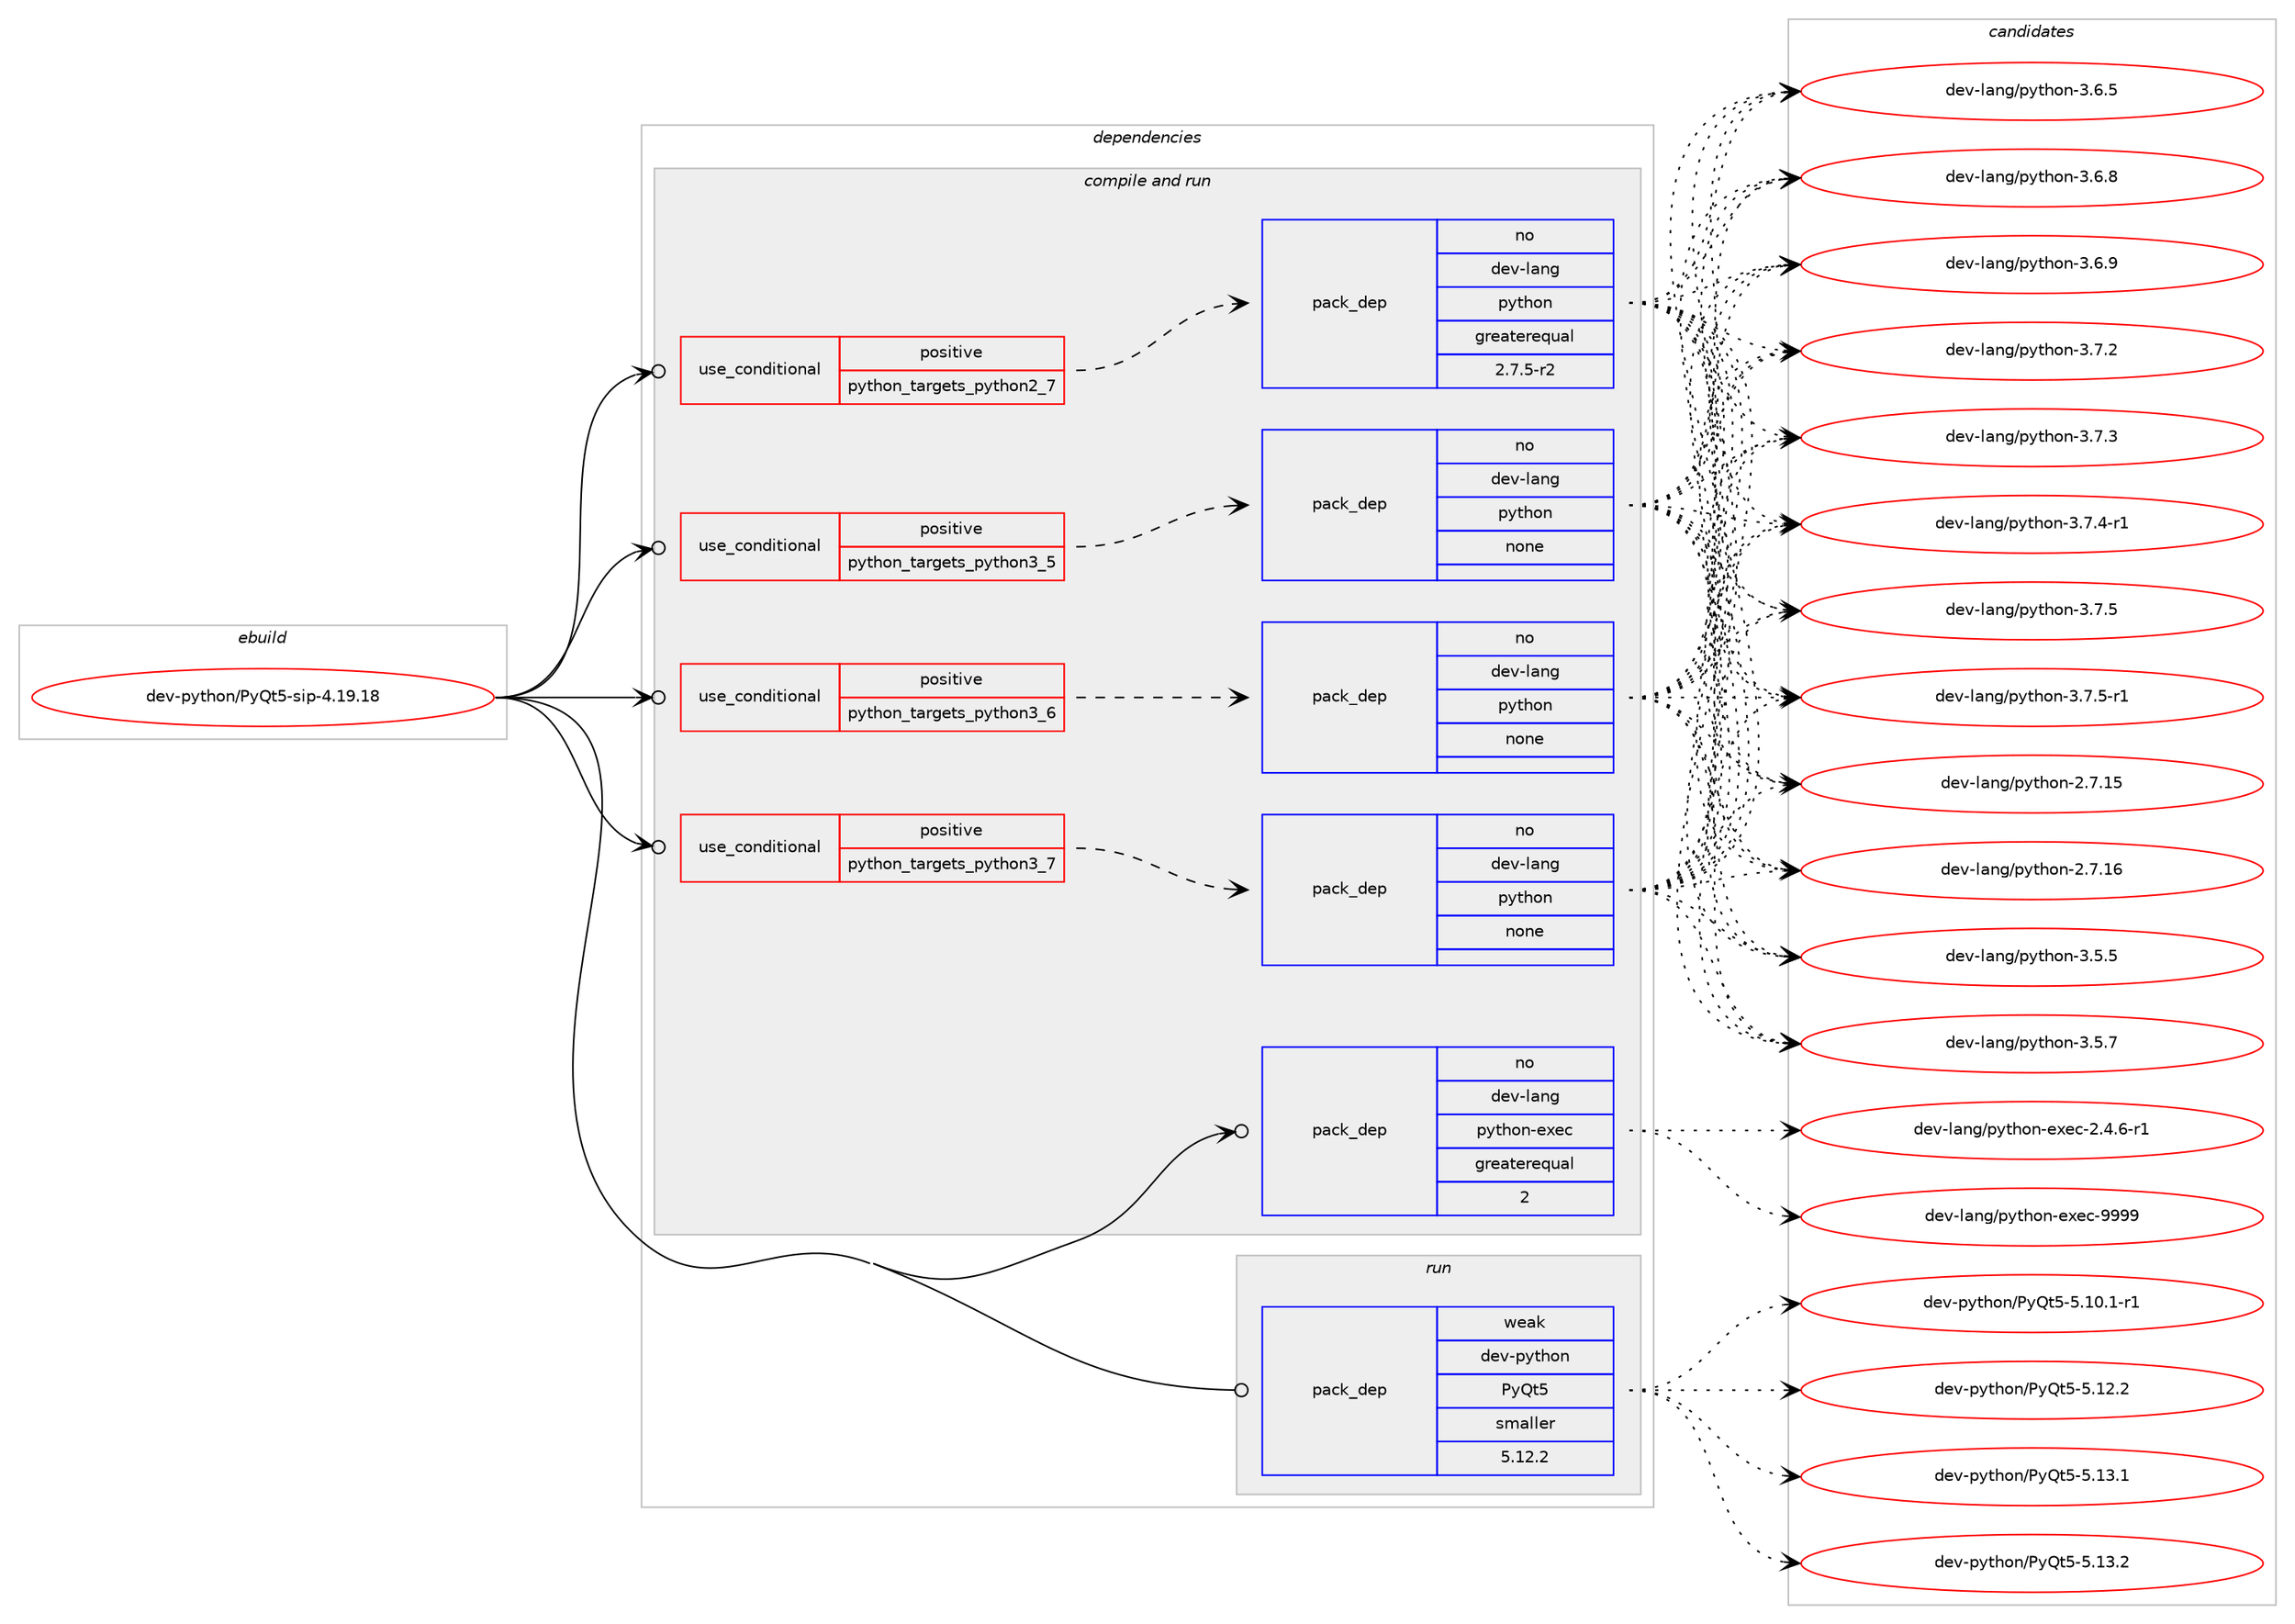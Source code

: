 digraph prolog {

# *************
# Graph options
# *************

newrank=true;
concentrate=true;
compound=true;
graph [rankdir=LR,fontname=Helvetica,fontsize=10,ranksep=1.5];#, ranksep=2.5, nodesep=0.2];
edge  [arrowhead=vee];
node  [fontname=Helvetica,fontsize=10];

# **********
# The ebuild
# **********

subgraph cluster_leftcol {
color=gray;
label=<<i>ebuild</i>>;
id [label="dev-python/PyQt5-sip-4.19.18", color=red, width=4, href="../dev-python/PyQt5-sip-4.19.18.svg"];
}

# ****************
# The dependencies
# ****************

subgraph cluster_midcol {
color=gray;
label=<<i>dependencies</i>>;
subgraph cluster_compile {
fillcolor="#eeeeee";
style=filled;
label=<<i>compile</i>>;
}
subgraph cluster_compileandrun {
fillcolor="#eeeeee";
style=filled;
label=<<i>compile and run</i>>;
subgraph cond135795 {
dependency593078 [label=<<TABLE BORDER="0" CELLBORDER="1" CELLSPACING="0" CELLPADDING="4"><TR><TD ROWSPAN="3" CELLPADDING="10">use_conditional</TD></TR><TR><TD>positive</TD></TR><TR><TD>python_targets_python2_7</TD></TR></TABLE>>, shape=none, color=red];
subgraph pack445513 {
dependency593079 [label=<<TABLE BORDER="0" CELLBORDER="1" CELLSPACING="0" CELLPADDING="4" WIDTH="220"><TR><TD ROWSPAN="6" CELLPADDING="30">pack_dep</TD></TR><TR><TD WIDTH="110">no</TD></TR><TR><TD>dev-lang</TD></TR><TR><TD>python</TD></TR><TR><TD>greaterequal</TD></TR><TR><TD>2.7.5-r2</TD></TR></TABLE>>, shape=none, color=blue];
}
dependency593078:e -> dependency593079:w [weight=20,style="dashed",arrowhead="vee"];
}
id:e -> dependency593078:w [weight=20,style="solid",arrowhead="odotvee"];
subgraph cond135796 {
dependency593080 [label=<<TABLE BORDER="0" CELLBORDER="1" CELLSPACING="0" CELLPADDING="4"><TR><TD ROWSPAN="3" CELLPADDING="10">use_conditional</TD></TR><TR><TD>positive</TD></TR><TR><TD>python_targets_python3_5</TD></TR></TABLE>>, shape=none, color=red];
subgraph pack445514 {
dependency593081 [label=<<TABLE BORDER="0" CELLBORDER="1" CELLSPACING="0" CELLPADDING="4" WIDTH="220"><TR><TD ROWSPAN="6" CELLPADDING="30">pack_dep</TD></TR><TR><TD WIDTH="110">no</TD></TR><TR><TD>dev-lang</TD></TR><TR><TD>python</TD></TR><TR><TD>none</TD></TR><TR><TD></TD></TR></TABLE>>, shape=none, color=blue];
}
dependency593080:e -> dependency593081:w [weight=20,style="dashed",arrowhead="vee"];
}
id:e -> dependency593080:w [weight=20,style="solid",arrowhead="odotvee"];
subgraph cond135797 {
dependency593082 [label=<<TABLE BORDER="0" CELLBORDER="1" CELLSPACING="0" CELLPADDING="4"><TR><TD ROWSPAN="3" CELLPADDING="10">use_conditional</TD></TR><TR><TD>positive</TD></TR><TR><TD>python_targets_python3_6</TD></TR></TABLE>>, shape=none, color=red];
subgraph pack445515 {
dependency593083 [label=<<TABLE BORDER="0" CELLBORDER="1" CELLSPACING="0" CELLPADDING="4" WIDTH="220"><TR><TD ROWSPAN="6" CELLPADDING="30">pack_dep</TD></TR><TR><TD WIDTH="110">no</TD></TR><TR><TD>dev-lang</TD></TR><TR><TD>python</TD></TR><TR><TD>none</TD></TR><TR><TD></TD></TR></TABLE>>, shape=none, color=blue];
}
dependency593082:e -> dependency593083:w [weight=20,style="dashed",arrowhead="vee"];
}
id:e -> dependency593082:w [weight=20,style="solid",arrowhead="odotvee"];
subgraph cond135798 {
dependency593084 [label=<<TABLE BORDER="0" CELLBORDER="1" CELLSPACING="0" CELLPADDING="4"><TR><TD ROWSPAN="3" CELLPADDING="10">use_conditional</TD></TR><TR><TD>positive</TD></TR><TR><TD>python_targets_python3_7</TD></TR></TABLE>>, shape=none, color=red];
subgraph pack445516 {
dependency593085 [label=<<TABLE BORDER="0" CELLBORDER="1" CELLSPACING="0" CELLPADDING="4" WIDTH="220"><TR><TD ROWSPAN="6" CELLPADDING="30">pack_dep</TD></TR><TR><TD WIDTH="110">no</TD></TR><TR><TD>dev-lang</TD></TR><TR><TD>python</TD></TR><TR><TD>none</TD></TR><TR><TD></TD></TR></TABLE>>, shape=none, color=blue];
}
dependency593084:e -> dependency593085:w [weight=20,style="dashed",arrowhead="vee"];
}
id:e -> dependency593084:w [weight=20,style="solid",arrowhead="odotvee"];
subgraph pack445517 {
dependency593086 [label=<<TABLE BORDER="0" CELLBORDER="1" CELLSPACING="0" CELLPADDING="4" WIDTH="220"><TR><TD ROWSPAN="6" CELLPADDING="30">pack_dep</TD></TR><TR><TD WIDTH="110">no</TD></TR><TR><TD>dev-lang</TD></TR><TR><TD>python-exec</TD></TR><TR><TD>greaterequal</TD></TR><TR><TD>2</TD></TR></TABLE>>, shape=none, color=blue];
}
id:e -> dependency593086:w [weight=20,style="solid",arrowhead="odotvee"];
}
subgraph cluster_run {
fillcolor="#eeeeee";
style=filled;
label=<<i>run</i>>;
subgraph pack445518 {
dependency593087 [label=<<TABLE BORDER="0" CELLBORDER="1" CELLSPACING="0" CELLPADDING="4" WIDTH="220"><TR><TD ROWSPAN="6" CELLPADDING="30">pack_dep</TD></TR><TR><TD WIDTH="110">weak</TD></TR><TR><TD>dev-python</TD></TR><TR><TD>PyQt5</TD></TR><TR><TD>smaller</TD></TR><TR><TD>5.12.2</TD></TR></TABLE>>, shape=none, color=blue];
}
id:e -> dependency593087:w [weight=20,style="solid",arrowhead="odot"];
}
}

# **************
# The candidates
# **************

subgraph cluster_choices {
rank=same;
color=gray;
label=<<i>candidates</i>>;

subgraph choice445513 {
color=black;
nodesep=1;
choice10010111845108971101034711212111610411111045504655464953 [label="dev-lang/python-2.7.15", color=red, width=4,href="../dev-lang/python-2.7.15.svg"];
choice10010111845108971101034711212111610411111045504655464954 [label="dev-lang/python-2.7.16", color=red, width=4,href="../dev-lang/python-2.7.16.svg"];
choice100101118451089711010347112121116104111110455146534653 [label="dev-lang/python-3.5.5", color=red, width=4,href="../dev-lang/python-3.5.5.svg"];
choice100101118451089711010347112121116104111110455146534655 [label="dev-lang/python-3.5.7", color=red, width=4,href="../dev-lang/python-3.5.7.svg"];
choice100101118451089711010347112121116104111110455146544653 [label="dev-lang/python-3.6.5", color=red, width=4,href="../dev-lang/python-3.6.5.svg"];
choice100101118451089711010347112121116104111110455146544656 [label="dev-lang/python-3.6.8", color=red, width=4,href="../dev-lang/python-3.6.8.svg"];
choice100101118451089711010347112121116104111110455146544657 [label="dev-lang/python-3.6.9", color=red, width=4,href="../dev-lang/python-3.6.9.svg"];
choice100101118451089711010347112121116104111110455146554650 [label="dev-lang/python-3.7.2", color=red, width=4,href="../dev-lang/python-3.7.2.svg"];
choice100101118451089711010347112121116104111110455146554651 [label="dev-lang/python-3.7.3", color=red, width=4,href="../dev-lang/python-3.7.3.svg"];
choice1001011184510897110103471121211161041111104551465546524511449 [label="dev-lang/python-3.7.4-r1", color=red, width=4,href="../dev-lang/python-3.7.4-r1.svg"];
choice100101118451089711010347112121116104111110455146554653 [label="dev-lang/python-3.7.5", color=red, width=4,href="../dev-lang/python-3.7.5.svg"];
choice1001011184510897110103471121211161041111104551465546534511449 [label="dev-lang/python-3.7.5-r1", color=red, width=4,href="../dev-lang/python-3.7.5-r1.svg"];
dependency593079:e -> choice10010111845108971101034711212111610411111045504655464953:w [style=dotted,weight="100"];
dependency593079:e -> choice10010111845108971101034711212111610411111045504655464954:w [style=dotted,weight="100"];
dependency593079:e -> choice100101118451089711010347112121116104111110455146534653:w [style=dotted,weight="100"];
dependency593079:e -> choice100101118451089711010347112121116104111110455146534655:w [style=dotted,weight="100"];
dependency593079:e -> choice100101118451089711010347112121116104111110455146544653:w [style=dotted,weight="100"];
dependency593079:e -> choice100101118451089711010347112121116104111110455146544656:w [style=dotted,weight="100"];
dependency593079:e -> choice100101118451089711010347112121116104111110455146544657:w [style=dotted,weight="100"];
dependency593079:e -> choice100101118451089711010347112121116104111110455146554650:w [style=dotted,weight="100"];
dependency593079:e -> choice100101118451089711010347112121116104111110455146554651:w [style=dotted,weight="100"];
dependency593079:e -> choice1001011184510897110103471121211161041111104551465546524511449:w [style=dotted,weight="100"];
dependency593079:e -> choice100101118451089711010347112121116104111110455146554653:w [style=dotted,weight="100"];
dependency593079:e -> choice1001011184510897110103471121211161041111104551465546534511449:w [style=dotted,weight="100"];
}
subgraph choice445514 {
color=black;
nodesep=1;
choice10010111845108971101034711212111610411111045504655464953 [label="dev-lang/python-2.7.15", color=red, width=4,href="../dev-lang/python-2.7.15.svg"];
choice10010111845108971101034711212111610411111045504655464954 [label="dev-lang/python-2.7.16", color=red, width=4,href="../dev-lang/python-2.7.16.svg"];
choice100101118451089711010347112121116104111110455146534653 [label="dev-lang/python-3.5.5", color=red, width=4,href="../dev-lang/python-3.5.5.svg"];
choice100101118451089711010347112121116104111110455146534655 [label="dev-lang/python-3.5.7", color=red, width=4,href="../dev-lang/python-3.5.7.svg"];
choice100101118451089711010347112121116104111110455146544653 [label="dev-lang/python-3.6.5", color=red, width=4,href="../dev-lang/python-3.6.5.svg"];
choice100101118451089711010347112121116104111110455146544656 [label="dev-lang/python-3.6.8", color=red, width=4,href="../dev-lang/python-3.6.8.svg"];
choice100101118451089711010347112121116104111110455146544657 [label="dev-lang/python-3.6.9", color=red, width=4,href="../dev-lang/python-3.6.9.svg"];
choice100101118451089711010347112121116104111110455146554650 [label="dev-lang/python-3.7.2", color=red, width=4,href="../dev-lang/python-3.7.2.svg"];
choice100101118451089711010347112121116104111110455146554651 [label="dev-lang/python-3.7.3", color=red, width=4,href="../dev-lang/python-3.7.3.svg"];
choice1001011184510897110103471121211161041111104551465546524511449 [label="dev-lang/python-3.7.4-r1", color=red, width=4,href="../dev-lang/python-3.7.4-r1.svg"];
choice100101118451089711010347112121116104111110455146554653 [label="dev-lang/python-3.7.5", color=red, width=4,href="../dev-lang/python-3.7.5.svg"];
choice1001011184510897110103471121211161041111104551465546534511449 [label="dev-lang/python-3.7.5-r1", color=red, width=4,href="../dev-lang/python-3.7.5-r1.svg"];
dependency593081:e -> choice10010111845108971101034711212111610411111045504655464953:w [style=dotted,weight="100"];
dependency593081:e -> choice10010111845108971101034711212111610411111045504655464954:w [style=dotted,weight="100"];
dependency593081:e -> choice100101118451089711010347112121116104111110455146534653:w [style=dotted,weight="100"];
dependency593081:e -> choice100101118451089711010347112121116104111110455146534655:w [style=dotted,weight="100"];
dependency593081:e -> choice100101118451089711010347112121116104111110455146544653:w [style=dotted,weight="100"];
dependency593081:e -> choice100101118451089711010347112121116104111110455146544656:w [style=dotted,weight="100"];
dependency593081:e -> choice100101118451089711010347112121116104111110455146544657:w [style=dotted,weight="100"];
dependency593081:e -> choice100101118451089711010347112121116104111110455146554650:w [style=dotted,weight="100"];
dependency593081:e -> choice100101118451089711010347112121116104111110455146554651:w [style=dotted,weight="100"];
dependency593081:e -> choice1001011184510897110103471121211161041111104551465546524511449:w [style=dotted,weight="100"];
dependency593081:e -> choice100101118451089711010347112121116104111110455146554653:w [style=dotted,weight="100"];
dependency593081:e -> choice1001011184510897110103471121211161041111104551465546534511449:w [style=dotted,weight="100"];
}
subgraph choice445515 {
color=black;
nodesep=1;
choice10010111845108971101034711212111610411111045504655464953 [label="dev-lang/python-2.7.15", color=red, width=4,href="../dev-lang/python-2.7.15.svg"];
choice10010111845108971101034711212111610411111045504655464954 [label="dev-lang/python-2.7.16", color=red, width=4,href="../dev-lang/python-2.7.16.svg"];
choice100101118451089711010347112121116104111110455146534653 [label="dev-lang/python-3.5.5", color=red, width=4,href="../dev-lang/python-3.5.5.svg"];
choice100101118451089711010347112121116104111110455146534655 [label="dev-lang/python-3.5.7", color=red, width=4,href="../dev-lang/python-3.5.7.svg"];
choice100101118451089711010347112121116104111110455146544653 [label="dev-lang/python-3.6.5", color=red, width=4,href="../dev-lang/python-3.6.5.svg"];
choice100101118451089711010347112121116104111110455146544656 [label="dev-lang/python-3.6.8", color=red, width=4,href="../dev-lang/python-3.6.8.svg"];
choice100101118451089711010347112121116104111110455146544657 [label="dev-lang/python-3.6.9", color=red, width=4,href="../dev-lang/python-3.6.9.svg"];
choice100101118451089711010347112121116104111110455146554650 [label="dev-lang/python-3.7.2", color=red, width=4,href="../dev-lang/python-3.7.2.svg"];
choice100101118451089711010347112121116104111110455146554651 [label="dev-lang/python-3.7.3", color=red, width=4,href="../dev-lang/python-3.7.3.svg"];
choice1001011184510897110103471121211161041111104551465546524511449 [label="dev-lang/python-3.7.4-r1", color=red, width=4,href="../dev-lang/python-3.7.4-r1.svg"];
choice100101118451089711010347112121116104111110455146554653 [label="dev-lang/python-3.7.5", color=red, width=4,href="../dev-lang/python-3.7.5.svg"];
choice1001011184510897110103471121211161041111104551465546534511449 [label="dev-lang/python-3.7.5-r1", color=red, width=4,href="../dev-lang/python-3.7.5-r1.svg"];
dependency593083:e -> choice10010111845108971101034711212111610411111045504655464953:w [style=dotted,weight="100"];
dependency593083:e -> choice10010111845108971101034711212111610411111045504655464954:w [style=dotted,weight="100"];
dependency593083:e -> choice100101118451089711010347112121116104111110455146534653:w [style=dotted,weight="100"];
dependency593083:e -> choice100101118451089711010347112121116104111110455146534655:w [style=dotted,weight="100"];
dependency593083:e -> choice100101118451089711010347112121116104111110455146544653:w [style=dotted,weight="100"];
dependency593083:e -> choice100101118451089711010347112121116104111110455146544656:w [style=dotted,weight="100"];
dependency593083:e -> choice100101118451089711010347112121116104111110455146544657:w [style=dotted,weight="100"];
dependency593083:e -> choice100101118451089711010347112121116104111110455146554650:w [style=dotted,weight="100"];
dependency593083:e -> choice100101118451089711010347112121116104111110455146554651:w [style=dotted,weight="100"];
dependency593083:e -> choice1001011184510897110103471121211161041111104551465546524511449:w [style=dotted,weight="100"];
dependency593083:e -> choice100101118451089711010347112121116104111110455146554653:w [style=dotted,weight="100"];
dependency593083:e -> choice1001011184510897110103471121211161041111104551465546534511449:w [style=dotted,weight="100"];
}
subgraph choice445516 {
color=black;
nodesep=1;
choice10010111845108971101034711212111610411111045504655464953 [label="dev-lang/python-2.7.15", color=red, width=4,href="../dev-lang/python-2.7.15.svg"];
choice10010111845108971101034711212111610411111045504655464954 [label="dev-lang/python-2.7.16", color=red, width=4,href="../dev-lang/python-2.7.16.svg"];
choice100101118451089711010347112121116104111110455146534653 [label="dev-lang/python-3.5.5", color=red, width=4,href="../dev-lang/python-3.5.5.svg"];
choice100101118451089711010347112121116104111110455146534655 [label="dev-lang/python-3.5.7", color=red, width=4,href="../dev-lang/python-3.5.7.svg"];
choice100101118451089711010347112121116104111110455146544653 [label="dev-lang/python-3.6.5", color=red, width=4,href="../dev-lang/python-3.6.5.svg"];
choice100101118451089711010347112121116104111110455146544656 [label="dev-lang/python-3.6.8", color=red, width=4,href="../dev-lang/python-3.6.8.svg"];
choice100101118451089711010347112121116104111110455146544657 [label="dev-lang/python-3.6.9", color=red, width=4,href="../dev-lang/python-3.6.9.svg"];
choice100101118451089711010347112121116104111110455146554650 [label="dev-lang/python-3.7.2", color=red, width=4,href="../dev-lang/python-3.7.2.svg"];
choice100101118451089711010347112121116104111110455146554651 [label="dev-lang/python-3.7.3", color=red, width=4,href="../dev-lang/python-3.7.3.svg"];
choice1001011184510897110103471121211161041111104551465546524511449 [label="dev-lang/python-3.7.4-r1", color=red, width=4,href="../dev-lang/python-3.7.4-r1.svg"];
choice100101118451089711010347112121116104111110455146554653 [label="dev-lang/python-3.7.5", color=red, width=4,href="../dev-lang/python-3.7.5.svg"];
choice1001011184510897110103471121211161041111104551465546534511449 [label="dev-lang/python-3.7.5-r1", color=red, width=4,href="../dev-lang/python-3.7.5-r1.svg"];
dependency593085:e -> choice10010111845108971101034711212111610411111045504655464953:w [style=dotted,weight="100"];
dependency593085:e -> choice10010111845108971101034711212111610411111045504655464954:w [style=dotted,weight="100"];
dependency593085:e -> choice100101118451089711010347112121116104111110455146534653:w [style=dotted,weight="100"];
dependency593085:e -> choice100101118451089711010347112121116104111110455146534655:w [style=dotted,weight="100"];
dependency593085:e -> choice100101118451089711010347112121116104111110455146544653:w [style=dotted,weight="100"];
dependency593085:e -> choice100101118451089711010347112121116104111110455146544656:w [style=dotted,weight="100"];
dependency593085:e -> choice100101118451089711010347112121116104111110455146544657:w [style=dotted,weight="100"];
dependency593085:e -> choice100101118451089711010347112121116104111110455146554650:w [style=dotted,weight="100"];
dependency593085:e -> choice100101118451089711010347112121116104111110455146554651:w [style=dotted,weight="100"];
dependency593085:e -> choice1001011184510897110103471121211161041111104551465546524511449:w [style=dotted,weight="100"];
dependency593085:e -> choice100101118451089711010347112121116104111110455146554653:w [style=dotted,weight="100"];
dependency593085:e -> choice1001011184510897110103471121211161041111104551465546534511449:w [style=dotted,weight="100"];
}
subgraph choice445517 {
color=black;
nodesep=1;
choice10010111845108971101034711212111610411111045101120101994550465246544511449 [label="dev-lang/python-exec-2.4.6-r1", color=red, width=4,href="../dev-lang/python-exec-2.4.6-r1.svg"];
choice10010111845108971101034711212111610411111045101120101994557575757 [label="dev-lang/python-exec-9999", color=red, width=4,href="../dev-lang/python-exec-9999.svg"];
dependency593086:e -> choice10010111845108971101034711212111610411111045101120101994550465246544511449:w [style=dotted,weight="100"];
dependency593086:e -> choice10010111845108971101034711212111610411111045101120101994557575757:w [style=dotted,weight="100"];
}
subgraph choice445518 {
color=black;
nodesep=1;
choice1001011184511212111610411111047801218111653455346494846494511449 [label="dev-python/PyQt5-5.10.1-r1", color=red, width=4,href="../dev-python/PyQt5-5.10.1-r1.svg"];
choice100101118451121211161041111104780121811165345534649504650 [label="dev-python/PyQt5-5.12.2", color=red, width=4,href="../dev-python/PyQt5-5.12.2.svg"];
choice100101118451121211161041111104780121811165345534649514649 [label="dev-python/PyQt5-5.13.1", color=red, width=4,href="../dev-python/PyQt5-5.13.1.svg"];
choice100101118451121211161041111104780121811165345534649514650 [label="dev-python/PyQt5-5.13.2", color=red, width=4,href="../dev-python/PyQt5-5.13.2.svg"];
dependency593087:e -> choice1001011184511212111610411111047801218111653455346494846494511449:w [style=dotted,weight="100"];
dependency593087:e -> choice100101118451121211161041111104780121811165345534649504650:w [style=dotted,weight="100"];
dependency593087:e -> choice100101118451121211161041111104780121811165345534649514649:w [style=dotted,weight="100"];
dependency593087:e -> choice100101118451121211161041111104780121811165345534649514650:w [style=dotted,weight="100"];
}
}

}
